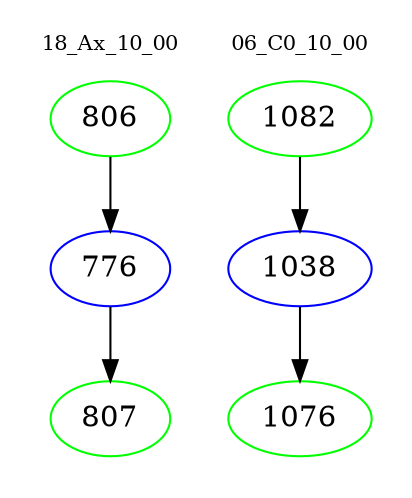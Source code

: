 digraph{
subgraph cluster_0 {
color = white
label = "18_Ax_10_00";
fontsize=10;
T0_806 [label="806", color="green"]
T0_806 -> T0_776 [color="black"]
T0_776 [label="776", color="blue"]
T0_776 -> T0_807 [color="black"]
T0_807 [label="807", color="green"]
}
subgraph cluster_1 {
color = white
label = "06_C0_10_00";
fontsize=10;
T1_1082 [label="1082", color="green"]
T1_1082 -> T1_1038 [color="black"]
T1_1038 [label="1038", color="blue"]
T1_1038 -> T1_1076 [color="black"]
T1_1076 [label="1076", color="green"]
}
}
